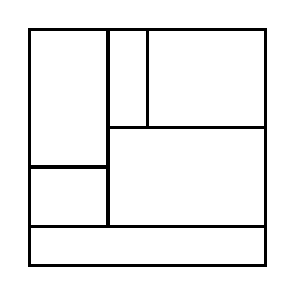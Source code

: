 \begin{tikzpicture}[very thick, scale=.5]
    \draw (0,5/2) rectangle (2,6);
    \draw (0,1) rectangle (2,5/2);
    \draw (2,7/2) rectangle (3,6);
    \draw (3,7/2) rectangle (6,6);
    \draw (2,1) rectangle (6,7/2);
    \draw (0,0) rectangle (6,1);
\end{tikzpicture}
